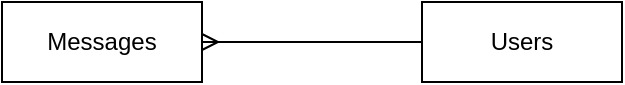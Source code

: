 <mxfile version="13.1.1" type="device"><diagram id="TtgfoUaraa7YYwqd4b9I" name="Page-1"><mxGraphModel dx="1422" dy="762" grid="1" gridSize="10" guides="1" tooltips="1" connect="1" arrows="1" fold="1" page="1" pageScale="1" pageWidth="827" pageHeight="1169" math="0" shadow="0"><root><mxCell id="0"/><mxCell id="1" parent="0"/><mxCell id="szLUwj1bSo0EVwR_uMem-7" value="Users" style="whiteSpace=wrap;html=1;align=center;" parent="1" vertex="1"><mxGeometry x="500" y="90" width="100" height="40" as="geometry"/></mxCell><mxCell id="szLUwj1bSo0EVwR_uMem-11" value="Messages" style="whiteSpace=wrap;html=1;align=center;" parent="1" vertex="1"><mxGeometry x="290" y="90" width="100" height="40" as="geometry"/></mxCell><mxCell id="3ZpsGGcmSwWqW5FqkF7h-1" value="" style="fontSize=12;html=1;endArrow=ERmany;exitX=0;exitY=0.5;exitDx=0;exitDy=0;entryX=1;entryY=0.5;entryDx=0;entryDy=0;" edge="1" parent="1" source="szLUwj1bSo0EVwR_uMem-7" target="szLUwj1bSo0EVwR_uMem-11"><mxGeometry width="100" height="100" relative="1" as="geometry"><mxPoint x="360" y="440" as="sourcePoint"/><mxPoint x="460" y="340" as="targetPoint"/></mxGeometry></mxCell></root></mxGraphModel></diagram></mxfile>